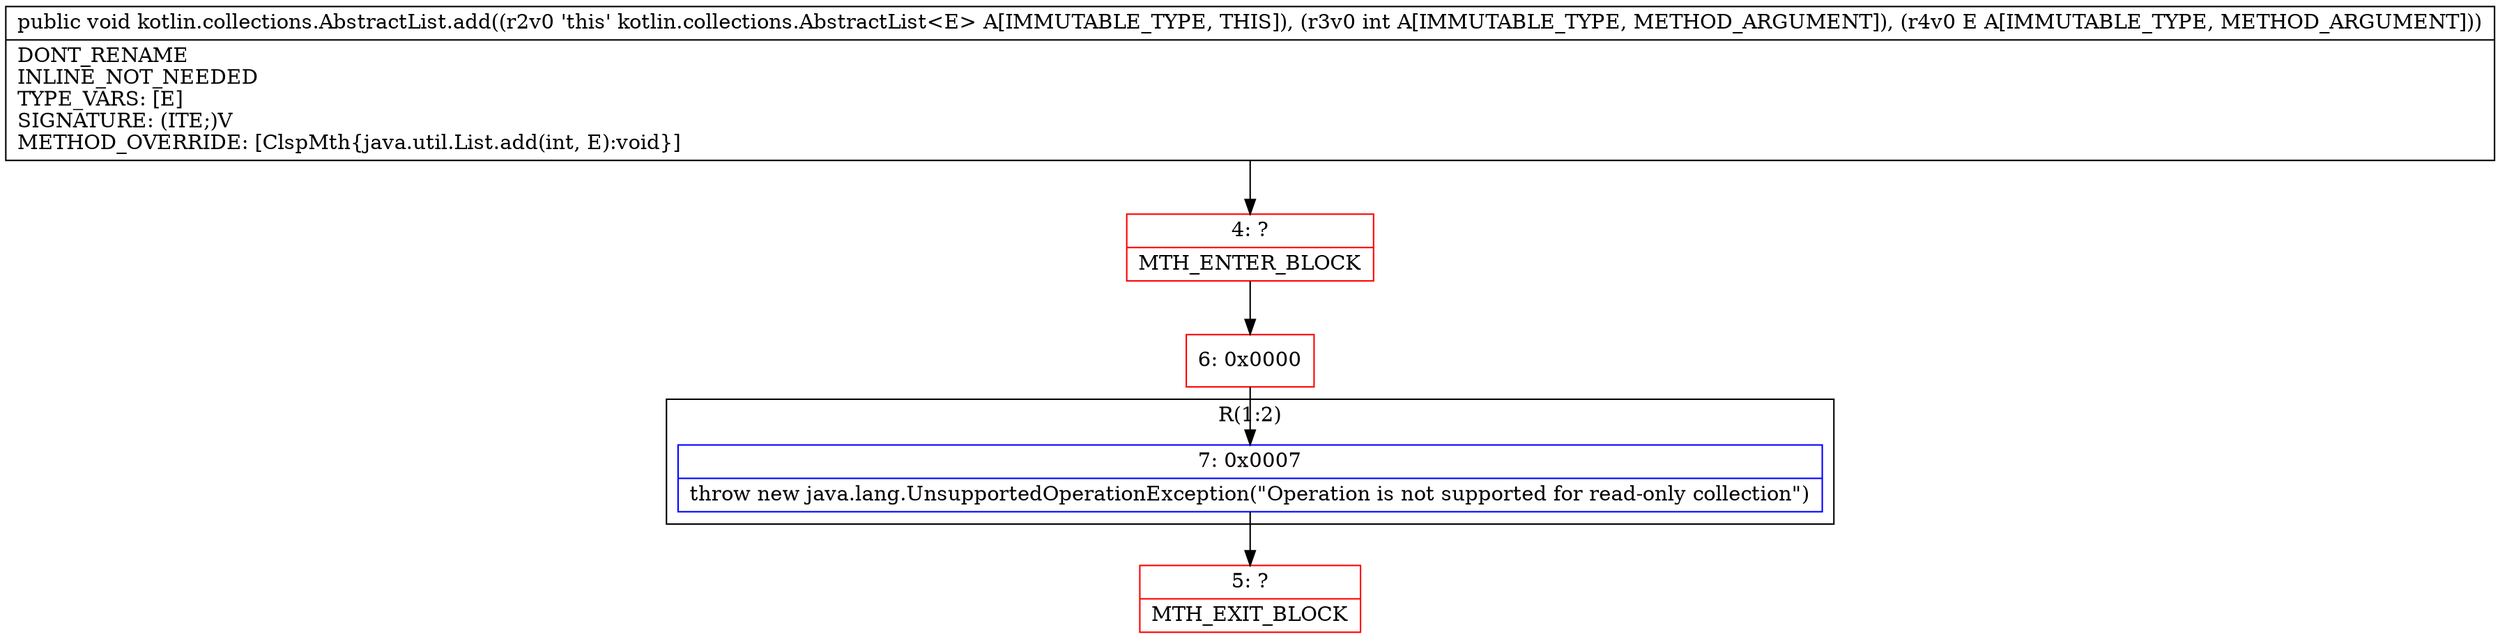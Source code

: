digraph "CFG forkotlin.collections.AbstractList.add(ILjava\/lang\/Object;)V" {
subgraph cluster_Region_1126816485 {
label = "R(1:2)";
node [shape=record,color=blue];
Node_7 [shape=record,label="{7\:\ 0x0007|throw new java.lang.UnsupportedOperationException(\"Operation is not supported for read\-only collection\")\l}"];
}
Node_4 [shape=record,color=red,label="{4\:\ ?|MTH_ENTER_BLOCK\l}"];
Node_6 [shape=record,color=red,label="{6\:\ 0x0000}"];
Node_5 [shape=record,color=red,label="{5\:\ ?|MTH_EXIT_BLOCK\l}"];
MethodNode[shape=record,label="{public void kotlin.collections.AbstractList.add((r2v0 'this' kotlin.collections.AbstractList\<E\> A[IMMUTABLE_TYPE, THIS]), (r3v0 int A[IMMUTABLE_TYPE, METHOD_ARGUMENT]), (r4v0 E A[IMMUTABLE_TYPE, METHOD_ARGUMENT]))  | DONT_RENAME\lINLINE_NOT_NEEDED\lTYPE_VARS: [E]\lSIGNATURE: (ITE;)V\lMETHOD_OVERRIDE: [ClspMth\{java.util.List.add(int, E):void\}]\l}"];
MethodNode -> Node_4;Node_7 -> Node_5;
Node_4 -> Node_6;
Node_6 -> Node_7;
}

